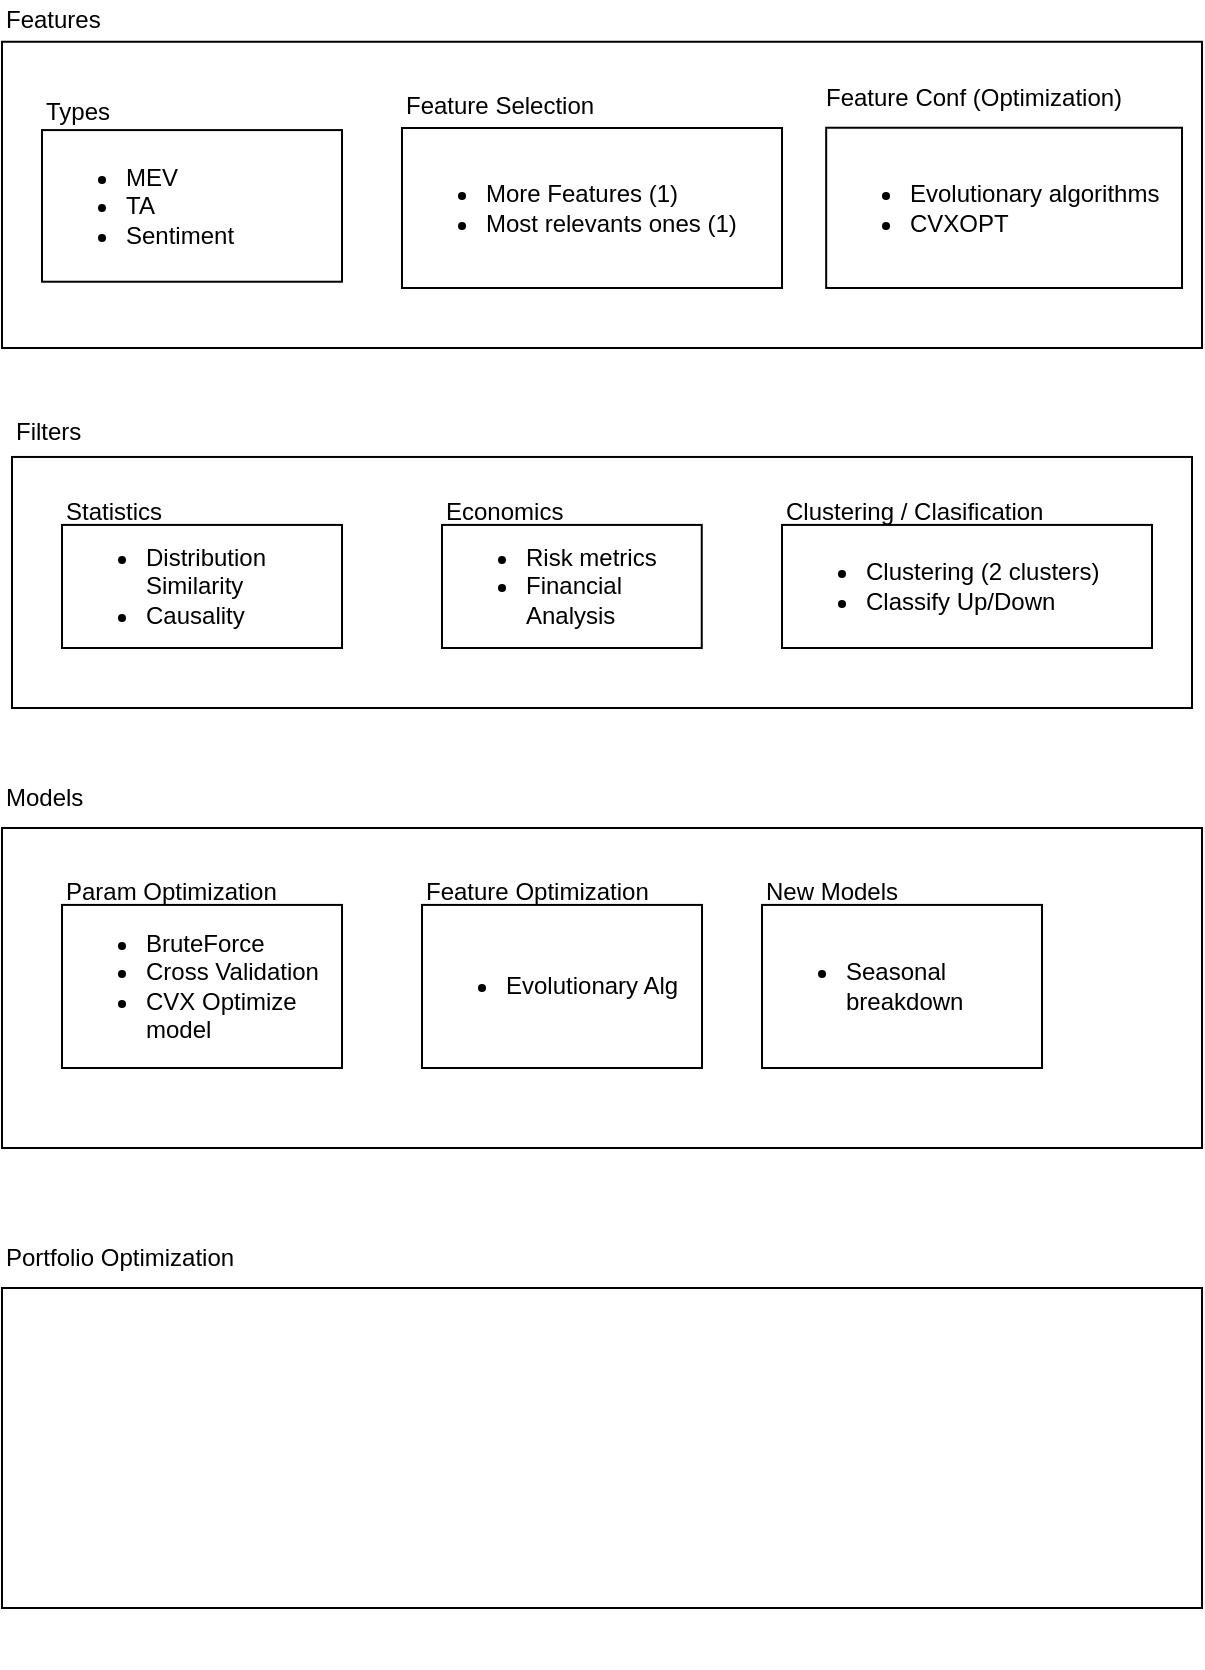 <mxfile version="20.4.2" type="google" pages="3"><diagram id="Uh5RBJM4Xk7nho064r_4" name="Main"><mxGraphModel grid="1" page="1" gridSize="10" guides="1" tooltips="1" connect="1" arrows="1" fold="1" pageScale="1" pageWidth="850" pageHeight="1100" math="0" shadow="0"><root><mxCell id="0"/><mxCell id="1" parent="0"/><mxCell id="1dlzQFt8COpI8ZK1m9Jk-20" value="" style="group" connectable="0" vertex="1" parent="1"><mxGeometry x="160" y="46" width="600" height="186.48" as="geometry"/></mxCell><mxCell id="1dlzQFt8COpI8ZK1m9Jk-1" value="" style="rounded=0;whiteSpace=wrap;html=1;" vertex="1" parent="1dlzQFt8COpI8ZK1m9Jk-20"><mxGeometry y="20.88" width="600" height="153.12" as="geometry"/></mxCell><mxCell id="1dlzQFt8COpI8ZK1m9Jk-4" value="Features" style="text;html=1;strokeColor=none;fillColor=none;align=left;verticalAlign=middle;whiteSpace=wrap;rounded=0;" vertex="1" parent="1dlzQFt8COpI8ZK1m9Jk-20"><mxGeometry width="60" height="20.88" as="geometry"/></mxCell><mxCell id="o89TNL67VOQl1tMJJ_to-13" value="" style="group" connectable="0" vertex="1" parent="1dlzQFt8COpI8ZK1m9Jk-20"><mxGeometry x="20" y="40.86" width="150" height="104.76" as="geometry"/></mxCell><mxCell id="o89TNL67VOQl1tMJJ_to-14" value="&lt;ul&gt;&lt;li&gt;MEV&lt;/li&gt;&lt;li&gt;TA&lt;/li&gt;&lt;li&gt;Sentiment&lt;/li&gt;&lt;/ul&gt;" style="rounded=0;whiteSpace=wrap;html=1;align=left;" vertex="1" parent="o89TNL67VOQl1tMJJ_to-13"><mxGeometry y="24.18" width="150" height="75.82" as="geometry"/></mxCell><mxCell id="o89TNL67VOQl1tMJJ_to-15" value="Types" style="text;html=1;strokeColor=none;fillColor=none;align=left;verticalAlign=middle;whiteSpace=wrap;rounded=0;" vertex="1" parent="o89TNL67VOQl1tMJJ_to-13"><mxGeometry width="78.351" height="30.182" as="geometry"/></mxCell><mxCell id="1dlzQFt8COpI8ZK1m9Jk-18" value="" style="group" connectable="0" vertex="1" parent="1dlzQFt8COpI8ZK1m9Jk-20"><mxGeometry x="200" y="34" width="190" height="130" as="geometry"/></mxCell><mxCell id="1dlzQFt8COpI8ZK1m9Jk-7" value="&lt;ul&gt;&lt;li&gt;More Features (1)&lt;/li&gt;&lt;li&gt;Most relevants ones (1)&lt;/li&gt;&lt;/ul&gt;" style="rounded=0;whiteSpace=wrap;html=1;align=left;" vertex="1" parent="1dlzQFt8COpI8ZK1m9Jk-18"><mxGeometry y="30" width="190" height="80" as="geometry"/></mxCell><mxCell id="1dlzQFt8COpI8ZK1m9Jk-10" value="Feature Selection" style="text;html=1;strokeColor=none;fillColor=none;align=left;verticalAlign=middle;whiteSpace=wrap;rounded=0;" vertex="1" parent="1dlzQFt8COpI8ZK1m9Jk-18"><mxGeometry width="99.244" height="37.453" as="geometry"/></mxCell><mxCell id="1dlzQFt8COpI8ZK1m9Jk-19" value="" style="group" connectable="0" vertex="1" parent="1dlzQFt8COpI8ZK1m9Jk-20"><mxGeometry x="410" y="34" width="180" height="110" as="geometry"/></mxCell><mxCell id="1dlzQFt8COpI8ZK1m9Jk-8" value="&lt;ul&gt;&lt;li&gt;Evolutionary algorithms&lt;/li&gt;&lt;li&gt;CVXOPT&lt;/li&gt;&lt;/ul&gt;" style="rounded=0;whiteSpace=wrap;html=1;align=left;" vertex="1" parent="1dlzQFt8COpI8ZK1m9Jk-19"><mxGeometry x="2.09" y="29.87" width="177.91" height="80.13" as="geometry"/></mxCell><mxCell id="1dlzQFt8COpI8ZK1m9Jk-12" value="Feature Conf (Optimization)" style="text;html=1;strokeColor=none;fillColor=none;align=left;verticalAlign=middle;whiteSpace=wrap;rounded=0;" vertex="1" parent="1dlzQFt8COpI8ZK1m9Jk-19"><mxGeometry width="180" height="29.864" as="geometry"/></mxCell><mxCell id="1dlzQFt8COpI8ZK1m9Jk-17" value="" style="group" connectable="0" vertex="1" parent="1"><mxGeometry x="160" y="430" width="600" height="220" as="geometry"/></mxCell><mxCell id="1dlzQFt8COpI8ZK1m9Jk-2" value="" style="rounded=0;whiteSpace=wrap;html=1;" vertex="1" parent="1dlzQFt8COpI8ZK1m9Jk-17"><mxGeometry y="30" width="600" height="160" as="geometry"/></mxCell><mxCell id="1dlzQFt8COpI8ZK1m9Jk-5" value="Models" style="text;html=1;strokeColor=none;fillColor=none;align=left;verticalAlign=middle;whiteSpace=wrap;rounded=0;" vertex="1" parent="1dlzQFt8COpI8ZK1m9Jk-17"><mxGeometry width="69.231" height="30" as="geometry"/></mxCell><mxCell id="o89TNL67VOQl1tMJJ_to-16" value="" style="group" connectable="0" vertex="1" parent="1dlzQFt8COpI8ZK1m9Jk-17"><mxGeometry x="30.003" y="50" width="154.76" height="100" as="geometry"/></mxCell><mxCell id="o89TNL67VOQl1tMJJ_to-17" value="&lt;ul&gt;&lt;li&gt;BruteForce&lt;/li&gt;&lt;li&gt;Cross Validation&lt;/li&gt;&lt;li&gt;CVX Optimize model&lt;/li&gt;&lt;/ul&gt;" style="rounded=0;whiteSpace=wrap;html=1;align=left;" vertex="1" parent="o89TNL67VOQl1tMJJ_to-16"><mxGeometry y="18.46" width="140" height="81.54" as="geometry"/></mxCell><mxCell id="o89TNL67VOQl1tMJJ_to-18" value="Param Optimization" style="text;html=1;strokeColor=none;fillColor=none;align=left;verticalAlign=middle;whiteSpace=wrap;rounded=0;" vertex="1" parent="o89TNL67VOQl1tMJJ_to-16"><mxGeometry width="141.495" height="23.046" as="geometry"/></mxCell><mxCell id="o89TNL67VOQl1tMJJ_to-19" value="" style="group" connectable="0" vertex="1" parent="1dlzQFt8COpI8ZK1m9Jk-17"><mxGeometry x="210.003" y="50" width="154.76" height="100" as="geometry"/></mxCell><mxCell id="o89TNL67VOQl1tMJJ_to-20" value="&lt;ul&gt;&lt;li&gt;Evolutionary Alg&lt;/li&gt;&lt;/ul&gt;" style="rounded=0;whiteSpace=wrap;html=1;align=left;" vertex="1" parent="o89TNL67VOQl1tMJJ_to-19"><mxGeometry y="18.46" width="140" height="81.54" as="geometry"/></mxCell><mxCell id="o89TNL67VOQl1tMJJ_to-21" value="Feature Optimization" style="text;html=1;strokeColor=none;fillColor=none;align=left;verticalAlign=middle;whiteSpace=wrap;rounded=0;" vertex="1" parent="o89TNL67VOQl1tMJJ_to-19"><mxGeometry width="141.495" height="23.046" as="geometry"/></mxCell><mxCell id="o89TNL67VOQl1tMJJ_to-23" value="" style="group" connectable="0" vertex="1" parent="1dlzQFt8COpI8ZK1m9Jk-17"><mxGeometry x="380.003" y="50" width="154.76" height="100" as="geometry"/></mxCell><mxCell id="o89TNL67VOQl1tMJJ_to-24" value="&lt;ul&gt;&lt;li&gt;Seasonal breakdown&lt;/li&gt;&lt;/ul&gt;" style="rounded=0;whiteSpace=wrap;html=1;align=left;" vertex="1" parent="o89TNL67VOQl1tMJJ_to-23"><mxGeometry y="18.46" width="140" height="81.54" as="geometry"/></mxCell><mxCell id="o89TNL67VOQl1tMJJ_to-25" value="New Models" style="text;html=1;strokeColor=none;fillColor=none;align=left;verticalAlign=middle;whiteSpace=wrap;rounded=0;" vertex="1" parent="o89TNL67VOQl1tMJJ_to-23"><mxGeometry width="141.495" height="23.046" as="geometry"/></mxCell><mxCell id="o89TNL67VOQl1tMJJ_to-1" value="" style="group" connectable="0" vertex="1" parent="1"><mxGeometry x="165" y="250" width="590" height="204" as="geometry"/></mxCell><mxCell id="o89TNL67VOQl1tMJJ_to-2" value="" style="rounded=0;whiteSpace=wrap;html=1;" vertex="1" parent="o89TNL67VOQl1tMJJ_to-1"><mxGeometry y="24.48" width="590" height="125.52" as="geometry"/></mxCell><mxCell id="o89TNL67VOQl1tMJJ_to-3" value="Filters" style="text;html=1;strokeColor=none;fillColor=none;align=left;verticalAlign=middle;whiteSpace=wrap;rounded=0;" vertex="1" parent="o89TNL67VOQl1tMJJ_to-1"><mxGeometry width="59.464" height="24.48" as="geometry"/></mxCell><mxCell id="o89TNL67VOQl1tMJJ_to-10" value="" style="group" connectable="0" vertex="1" parent="o89TNL67VOQl1tMJJ_to-1"><mxGeometry x="385" y="40" width="185" height="80" as="geometry"/></mxCell><mxCell id="o89TNL67VOQl1tMJJ_to-11" value="&lt;ul&gt;&lt;li&gt;Clustering (2 clusters)&lt;/li&gt;&lt;li&gt;Classify Up/Down&lt;/li&gt;&lt;/ul&gt;" style="rounded=0;whiteSpace=wrap;html=1;align=left;" vertex="1" parent="o89TNL67VOQl1tMJJ_to-10"><mxGeometry y="18.462" width="185.0" height="61.538" as="geometry"/></mxCell><mxCell id="o89TNL67VOQl1tMJJ_to-12" value="Clustering / Clasification" style="text;html=1;strokeColor=none;fillColor=none;align=left;verticalAlign=middle;whiteSpace=wrap;rounded=0;" vertex="1" parent="o89TNL67VOQl1tMJJ_to-10"><mxGeometry width="169.143" height="23.046" as="geometry"/></mxCell><mxCell id="o89TNL67VOQl1tMJJ_to-7" value="" style="group" connectable="0" vertex="1" parent="o89TNL67VOQl1tMJJ_to-1"><mxGeometry x="215" y="40" width="129.88" height="80" as="geometry"/></mxCell><mxCell id="o89TNL67VOQl1tMJJ_to-8" value="&lt;ul&gt;&lt;li&gt;Risk metrics&lt;/li&gt;&lt;li&gt;Financial Analysis&lt;/li&gt;&lt;/ul&gt;" style="rounded=0;whiteSpace=wrap;html=1;align=left;" vertex="1" parent="o89TNL67VOQl1tMJJ_to-7"><mxGeometry y="18.462" width="129.88" height="61.538" as="geometry"/></mxCell><mxCell id="o89TNL67VOQl1tMJJ_to-9" value="Economics" style="text;html=1;strokeColor=none;fillColor=none;align=left;verticalAlign=middle;whiteSpace=wrap;rounded=0;" vertex="1" parent="o89TNL67VOQl1tMJJ_to-7"><mxGeometry width="118.747" height="23.046" as="geometry"/></mxCell><mxCell id="o89TNL67VOQl1tMJJ_to-4" value="" style="group" connectable="0" vertex="1" parent="o89TNL67VOQl1tMJJ_to-1"><mxGeometry x="25.003" y="40" width="154.76" height="80" as="geometry"/></mxCell><mxCell id="o89TNL67VOQl1tMJJ_to-5" value="&lt;ul&gt;&lt;li&gt;Distribution Similarity&lt;/li&gt;&lt;li&gt;Causality&lt;/li&gt;&lt;/ul&gt;" style="rounded=0;whiteSpace=wrap;html=1;align=left;" vertex="1" parent="o89TNL67VOQl1tMJJ_to-4"><mxGeometry y="18.46" width="140" height="61.54" as="geometry"/></mxCell><mxCell id="o89TNL67VOQl1tMJJ_to-6" value="Statistics" style="text;html=1;strokeColor=none;fillColor=none;align=left;verticalAlign=middle;whiteSpace=wrap;rounded=0;" vertex="1" parent="o89TNL67VOQl1tMJJ_to-4"><mxGeometry width="141.495" height="23.046" as="geometry"/></mxCell><mxCell id="o89TNL67VOQl1tMJJ_to-26" value="" style="group" connectable="0" vertex="1" parent="1"><mxGeometry x="160" y="660" width="600" height="220" as="geometry"/></mxCell><mxCell id="o89TNL67VOQl1tMJJ_to-27" value="" style="rounded=0;whiteSpace=wrap;html=1;" vertex="1" parent="o89TNL67VOQl1tMJJ_to-26"><mxGeometry y="30" width="600" height="160" as="geometry"/></mxCell><mxCell id="o89TNL67VOQl1tMJJ_to-28" value="Portfolio Optimization" style="text;html=1;strokeColor=none;fillColor=none;align=left;verticalAlign=middle;whiteSpace=wrap;rounded=0;" vertex="1" parent="o89TNL67VOQl1tMJJ_to-26"><mxGeometry width="300" height="30" as="geometry"/></mxCell></root></mxGraphModel></diagram><diagram id="UMQjm-OEhM8D8Ci3KKX6" name="FinalModel"><mxGraphModel grid="1" page="1" gridSize="10" guides="1" tooltips="1" connect="1" arrows="1" fold="1" pageScale="1" pageWidth="850" pageHeight="1100" math="0" shadow="0"><root><mxCell id="0"/><mxCell id="1" parent="0"/><mxCell id="9s6jIydt_Ejbwy1c95d--2" value="Offline work" style="rounded=1;whiteSpace=wrap;html=1;" vertex="1" parent="1"><mxGeometry x="60" y="20" width="120" height="60" as="geometry"/></mxCell><mxCell id="9s6jIydt_Ejbwy1c95d--3" value="Online Work" style="rounded=0;whiteSpace=wrap;html=1;" vertex="1" parent="1"><mxGeometry x="220" y="20" width="120" height="60" as="geometry"/></mxCell></root></mxGraphModel></diagram><diagram id="rKmliF19bHvfEELMRREy" name="PredictionModel"><mxGraphModel grid="1" page="1" gridSize="10" guides="1" tooltips="1" connect="1" arrows="1" fold="1" pageScale="1" pageWidth="850" pageHeight="1100" math="0" shadow="0"><root><mxCell id="0"/><mxCell id="1" parent="0"/><mxCell id="tDORFsS4Syjlj3v2irIG-13" value="" style="group" connectable="0" vertex="1" parent="1"><mxGeometry x="80" y="10" width="540" height="880" as="geometry"/></mxCell><mxCell id="tDORFsS4Syjlj3v2irIG-12" value="" style="rounded=0;whiteSpace=wrap;html=1;" vertex="1" parent="tDORFsS4Syjlj3v2irIG-13"><mxGeometry y="30.46" width="540" height="699.54" as="geometry"/></mxCell><mxCell id="tDORFsS4Syjlj3v2irIG-11" value="&lt;font style=&quot;font-size: 20px;&quot;&gt;Predict&lt;/font&gt;" style="text;html=1;strokeColor=none;fillColor=none;align=left;verticalAlign=bottom;whiteSpace=wrap;rounded=0;fontSize=24;" vertex="1" parent="tDORFsS4Syjlj3v2irIG-13"><mxGeometry width="540" height="30.462" as="geometry"/></mxCell><mxCell id="tDORFsS4Syjlj3v2irIG-26" value="" style="group" connectable="0" vertex="1" parent="tDORFsS4Syjlj3v2irIG-13"><mxGeometry x="260" y="150" width="150" height="90" as="geometry"/></mxCell><mxCell id="tDORFsS4Syjlj3v2irIG-14" value="" style="rounded=0;whiteSpace=wrap;html=1;fontSize=20;" vertex="1" parent="tDORFsS4Syjlj3v2irIG-26"><mxGeometry y="30" width="150" height="60" as="geometry"/></mxCell><mxCell id="tDORFsS4Syjlj3v2irIG-25" value="Manipulation" style="text;html=1;strokeColor=none;fillColor=none;align=left;verticalAlign=bottom;whiteSpace=wrap;rounded=0;fontSize=12;" vertex="1" parent="tDORFsS4Syjlj3v2irIG-26"><mxGeometry width="150" height="30" as="geometry"/></mxCell><mxCell id="tDORFsS4Syjlj3v2irIG-34" value="Asset" style="rounded=0;whiteSpace=wrap;html=1;fontSize=12;" vertex="1" parent="tDORFsS4Syjlj3v2irIG-26"><mxGeometry y="30" width="150" height="30" as="geometry"/></mxCell><mxCell id="tDORFsS4Syjlj3v2irIG-54" value="Asset" style="rounded=0;whiteSpace=wrap;html=1;fontSize=12;" vertex="1" parent="tDORFsS4Syjlj3v2irIG-26"><mxGeometry y="60" width="150" height="30" as="geometry"/></mxCell><mxCell id="tDORFsS4Syjlj3v2irIG-3" value="" style="group" connectable="0" vertex="1" parent="tDORFsS4Syjlj3v2irIG-13"><mxGeometry x="130" y="290" width="280" height="270" as="geometry"/></mxCell><mxCell id="tDORFsS4Syjlj3v2irIG-1" value="" style="rounded=0;whiteSpace=wrap;html=1;" vertex="1" parent="tDORFsS4Syjlj3v2irIG-3"><mxGeometry y="30" width="280" height="240" as="geometry"/></mxCell><mxCell id="tDORFsS4Syjlj3v2irIG-2" value="Model" style="text;html=1;strokeColor=none;fillColor=none;align=left;verticalAlign=bottom;whiteSpace=wrap;rounded=0;" vertex="1" parent="tDORFsS4Syjlj3v2irIG-3"><mxGeometry width="280" height="30" as="geometry"/></mxCell><mxCell id="tDORFsS4Syjlj3v2irIG-4" value="Init" style="rounded=0;whiteSpace=wrap;html=1;" vertex="1" parent="tDORFsS4Syjlj3v2irIG-3"><mxGeometry x="140" y="60" width="140" height="60" as="geometry"/></mxCell><mxCell id="tDORFsS4Syjlj3v2irIG-5" value="Fit" style="rounded=0;whiteSpace=wrap;html=1;" vertex="1" parent="tDORFsS4Syjlj3v2irIG-3"><mxGeometry x="140" y="120" width="140" height="60" as="geometry"/></mxCell><mxCell id="tDORFsS4Syjlj3v2irIG-6" value="Predict" style="rounded=0;whiteSpace=wrap;html=1;" vertex="1" parent="tDORFsS4Syjlj3v2irIG-3"><mxGeometry x="140" y="180" width="140" height="60" as="geometry"/></mxCell><mxCell id="tDORFsS4Syjlj3v2irIG-7" value="Model" style="rounded=0;whiteSpace=wrap;html=1;" vertex="1" parent="tDORFsS4Syjlj3v2irIG-3"><mxGeometry y="60" width="140" height="90" as="geometry"/></mxCell><mxCell id="tDORFsS4Syjlj3v2irIG-8" value="Params" style="rounded=0;whiteSpace=wrap;html=1;" vertex="1" parent="tDORFsS4Syjlj3v2irIG-3"><mxGeometry y="150" width="140" height="90" as="geometry"/></mxCell><mxCell id="tDORFsS4Syjlj3v2irIG-55" value="Table data: Pandas DataFrame" style="rounded=0;whiteSpace=wrap;html=1;fontSize=12;" vertex="1" parent="tDORFsS4Syjlj3v2irIG-3"><mxGeometry y="30" width="280" height="30" as="geometry"/></mxCell><mxCell id="tDORFsS4Syjlj3v2irIG-56" value="Prediction: Numpy Array" style="rounded=0;whiteSpace=wrap;html=1;fontSize=12;" vertex="1" parent="tDORFsS4Syjlj3v2irIG-3"><mxGeometry y="240" width="280" height="30" as="geometry"/></mxCell><mxCell id="tDORFsS4Syjlj3v2irIG-31" style="edgeStyle=orthogonalEdgeStyle;rounded=0;orthogonalLoop=1;jettySize=auto;html=1;exitX=0.5;exitY=1;exitDx=0;exitDy=0;entryX=0.5;entryY=0;entryDx=0;entryDy=0;fontSize=12;" edge="1" parent="tDORFsS4Syjlj3v2irIG-13" source="tDORFsS4Syjlj3v2irIG-30" target="tDORFsS4Syjlj3v2irIG-25"><mxGeometry relative="1" as="geometry"><Array as="points"><mxPoint x="260" y="120"/><mxPoint x="335" y="120"/></Array></mxGeometry></mxCell><mxCell id="tDORFsS4Syjlj3v2irIG-32" style="edgeStyle=orthogonalEdgeStyle;rounded=0;orthogonalLoop=1;jettySize=auto;html=1;entryX=0.5;entryY=0;entryDx=0;entryDy=0;fontSize=12;" edge="1" parent="tDORFsS4Syjlj3v2irIG-13" source="tDORFsS4Syjlj3v2irIG-30" target="tDORFsS4Syjlj3v2irIG-2"><mxGeometry relative="1" as="geometry"><mxPoint x="155" y="180" as="targetPoint"/><Array as="points"><mxPoint x="260" y="120"/><mxPoint x="155" y="120"/><mxPoint x="155" y="270"/><mxPoint x="270" y="270"/></Array></mxGeometry></mxCell><mxCell id="tDORFsS4Syjlj3v2irIG-30" value="Asset" style="ellipse;whiteSpace=wrap;html=1;fontSize=12;" vertex="1" parent="tDORFsS4Syjlj3v2irIG-13"><mxGeometry x="220" y="50" width="80" height="50" as="geometry"/></mxCell><mxCell id="tDORFsS4Syjlj3v2irIG-33" style="edgeStyle=orthogonalEdgeStyle;rounded=0;orthogonalLoop=1;jettySize=auto;html=1;entryX=0.5;entryY=0;entryDx=0;entryDy=0;fontSize=12;" edge="1" parent="tDORFsS4Syjlj3v2irIG-13" source="tDORFsS4Syjlj3v2irIG-14" target="tDORFsS4Syjlj3v2irIG-2"><mxGeometry relative="1" as="geometry"><Array as="points"><mxPoint x="335" y="270"/><mxPoint x="270" y="270"/></Array></mxGeometry></mxCell><mxCell id="tDORFsS4Syjlj3v2irIG-57" value="" style="shape=curlyBracket;whiteSpace=wrap;html=1;rounded=1;fontSize=12;" vertex="1" parent="tDORFsS4Syjlj3v2irIG-13"><mxGeometry x="90" y="350" width="20" height="170" as="geometry"/></mxCell><mxCell id="tDORFsS4Syjlj3v2irIG-58" value="Obj Model" style="text;html=1;strokeColor=none;fillColor=none;align=center;verticalAlign=middle;whiteSpace=wrap;rounded=0;fontSize=12;" vertex="1" parent="tDORFsS4Syjlj3v2irIG-13"><mxGeometry x="10" y="420" width="60" height="30" as="geometry"/></mxCell><mxCell id="tDORFsS4Syjlj3v2irIG-68" style="edgeStyle=orthogonalEdgeStyle;rounded=0;orthogonalLoop=1;jettySize=auto;html=1;exitX=0.5;exitY=1;exitDx=0;exitDy=0;entryX=0.5;entryY=0;entryDx=0;entryDy=0;fontSize=12;" edge="1" parent="tDORFsS4Syjlj3v2irIG-13" source="tDORFsS4Syjlj3v2irIG-56" target="tDORFsS4Syjlj3v2irIG-63"><mxGeometry relative="1" as="geometry"/></mxCell><mxCell id="tDORFsS4Syjlj3v2irIG-71" value="" style="endArrow=classic;html=1;rounded=0;fontSize=12;exitX=0.5;exitY=1;exitDx=0;exitDy=0;entryX=0.5;entryY=1;entryDx=0;entryDy=0;" edge="1" parent="tDORFsS4Syjlj3v2irIG-13" source="tDORFsS4Syjlj3v2irIG-65" target="tDORFsS4Syjlj3v2irIG-12"><mxGeometry width="50" height="50" relative="1" as="geometry"><mxPoint x="320" y="480" as="sourcePoint"/><mxPoint x="370" y="430" as="targetPoint"/></mxGeometry></mxCell><mxCell id="tDORFsS4Syjlj3v2irIG-61" value="" style="group" connectable="0" vertex="1" parent="tDORFsS4Syjlj3v2irIG-13"><mxGeometry x="195" y="590" width="150" height="90" as="geometry"/></mxCell><mxCell id="tDORFsS4Syjlj3v2irIG-62" value="" style="rounded=0;whiteSpace=wrap;html=1;fontSize=20;" vertex="1" parent="tDORFsS4Syjlj3v2irIG-61"><mxGeometry y="30" width="150" height="60" as="geometry"/></mxCell><mxCell id="tDORFsS4Syjlj3v2irIG-63" value="Error" style="text;html=1;strokeColor=none;fillColor=none;align=left;verticalAlign=bottom;whiteSpace=wrap;rounded=0;fontSize=12;" vertex="1" parent="tDORFsS4Syjlj3v2irIG-61"><mxGeometry width="150" height="30" as="geometry"/></mxCell><mxCell id="tDORFsS4Syjlj3v2irIG-64" value="Prediction: Numpy Array" style="rounded=0;whiteSpace=wrap;html=1;fontSize=12;" vertex="1" parent="tDORFsS4Syjlj3v2irIG-61"><mxGeometry y="30" width="150" height="30" as="geometry"/></mxCell><mxCell id="tDORFsS4Syjlj3v2irIG-65" value="Error: Float" style="rounded=0;whiteSpace=wrap;html=1;fontSize=12;" vertex="1" parent="tDORFsS4Syjlj3v2irIG-61"><mxGeometry y="60" width="150" height="30" as="geometry"/></mxCell></root></mxGraphModel></diagram></mxfile>